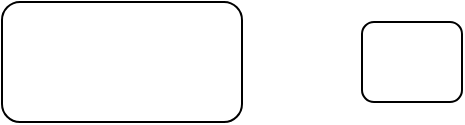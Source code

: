 <mxfile version="14.4.2" type="github">
  <diagram id="xaVAyc94blHv6agVG9Io" name="Page-1">
    <mxGraphModel dx="1422" dy="705" grid="1" gridSize="10" guides="1" tooltips="1" connect="1" arrows="1" fold="1" page="1" pageScale="1" pageWidth="827" pageHeight="1169" math="0" shadow="0">
      <root>
        <mxCell id="0" />
        <mxCell id="1" parent="0" />
        <mxCell id="84EuPjebxRp_28gBqu55-2" value="&lt;a href=&quot;https://lichess.org/&quot;&gt;&lt;br&gt;&lt;/a&gt;" style="rounded=1;whiteSpace=wrap;html=1;" vertex="1" parent="1">
          <mxGeometry x="360" y="310" width="120" height="60" as="geometry" />
        </mxCell>
        <UserObject label="" link="https://lichess.org/" id="84EuPjebxRp_28gBqu55-3">
          <mxCell style="fontColor=#0000EE;fontStyle=4;rounded=1;overflow=hidden;spacing=10;" vertex="1" parent="1">
            <mxGeometry x="540" y="320" width="50" height="40" as="geometry" />
          </mxCell>
        </UserObject>
      </root>
    </mxGraphModel>
  </diagram>
</mxfile>
